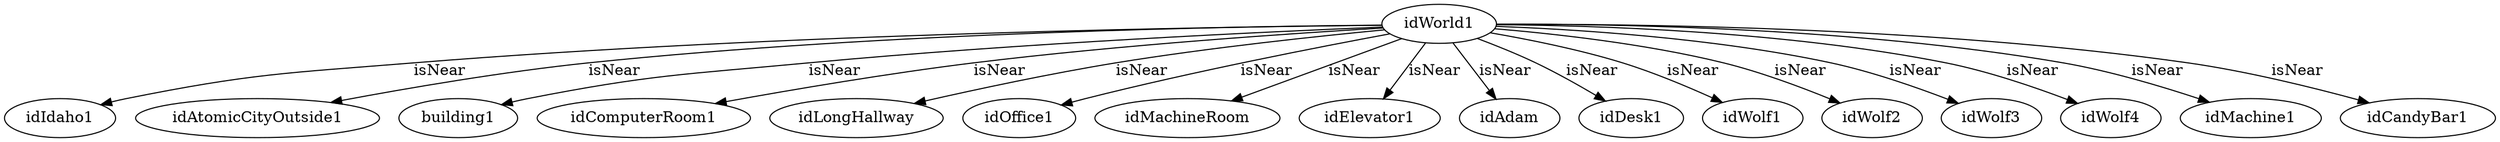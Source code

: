 strict digraph  {
idWorld1 [node_type=entity_node];
idIdaho1 [node_type=entity_node];
idAtomicCityOutside1 [node_type=entity_node];
building1 [node_type=entity_node];
idComputerRoom1 [node_type=entity_node];
idLongHallway [node_type=entity_node];
idOffice1 [node_type=entity_node];
idMachineRoom [node_type=entity_node];
idElevator1 [node_type=entity_node];
idAdam [node_type=entity_node];
idDesk1 [node_type=entity_node];
idWolf1 [node_type=entity_node];
idWolf2 [node_type=entity_node];
idWolf3 [node_type=entity_node];
idWolf4 [node_type=entity_node];
idMachine1 [node_type=entity_node];
idCandyBar1 [node_type=entity_node];
idWorld1 -> idIdaho1  [edge_type=relationship, label=isNear];
idWorld1 -> idAtomicCityOutside1  [edge_type=relationship, label=isNear];
idWorld1 -> building1  [edge_type=relationship, label=isNear];
idWorld1 -> idComputerRoom1  [edge_type=relationship, label=isNear];
idWorld1 -> idLongHallway  [edge_type=relationship, label=isNear];
idWorld1 -> idOffice1  [edge_type=relationship, label=isNear];
idWorld1 -> idMachineRoom  [edge_type=relationship, label=isNear];
idWorld1 -> idElevator1  [edge_type=relationship, label=isNear];
idWorld1 -> idAdam  [edge_type=relationship, label=isNear];
idWorld1 -> idDesk1  [edge_type=relationship, label=isNear];
idWorld1 -> idWolf1  [edge_type=relationship, label=isNear];
idWorld1 -> idWolf2  [edge_type=relationship, label=isNear];
idWorld1 -> idWolf3  [edge_type=relationship, label=isNear];
idWorld1 -> idWolf4  [edge_type=relationship, label=isNear];
idWorld1 -> idMachine1  [edge_type=relationship, label=isNear];
idWorld1 -> idCandyBar1  [edge_type=relationship, label=isNear];
}
